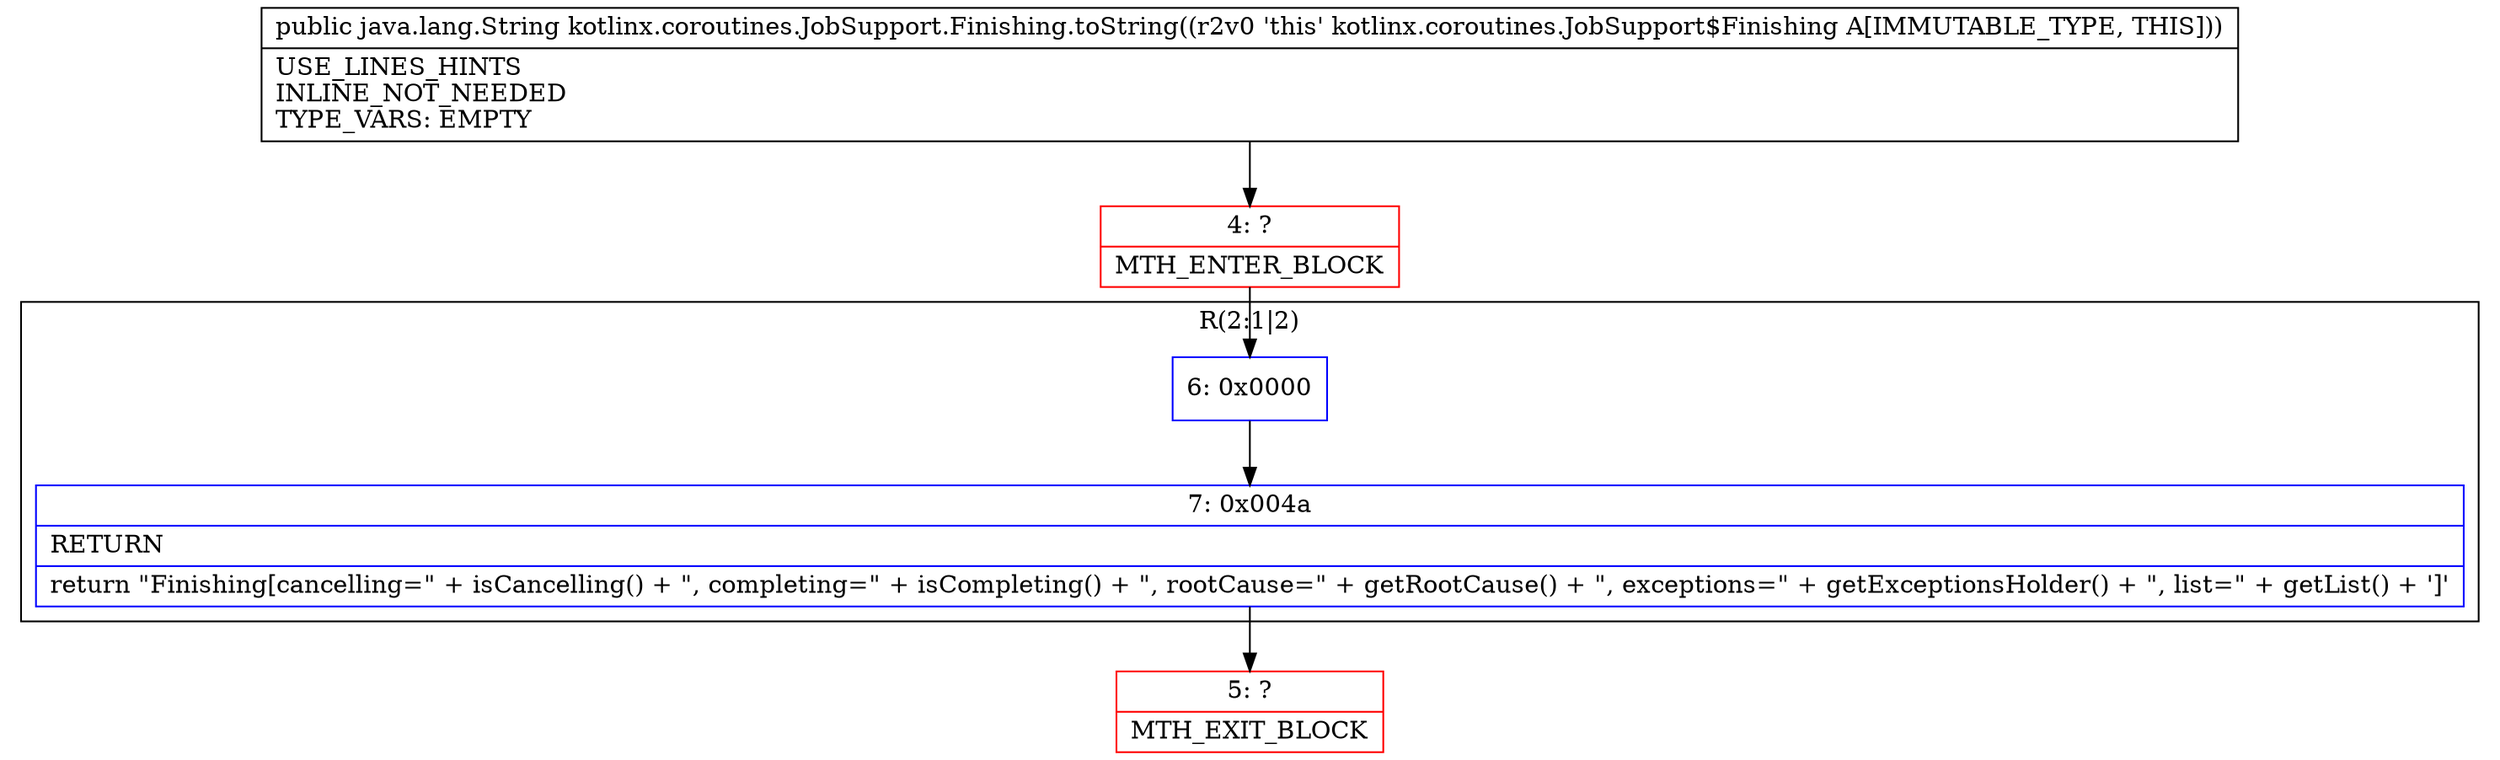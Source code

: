 digraph "CFG forkotlinx.coroutines.JobSupport.Finishing.toString()Ljava\/lang\/String;" {
subgraph cluster_Region_1943303881 {
label = "R(2:1|2)";
node [shape=record,color=blue];
Node_6 [shape=record,label="{6\:\ 0x0000}"];
Node_7 [shape=record,label="{7\:\ 0x004a|RETURN\l|return \"Finishing[cancelling=\" + isCancelling() + \", completing=\" + isCompleting() + \", rootCause=\" + getRootCause() + \", exceptions=\" + getExceptionsHolder() + \", list=\" + getList() + ']'\l}"];
}
Node_4 [shape=record,color=red,label="{4\:\ ?|MTH_ENTER_BLOCK\l}"];
Node_5 [shape=record,color=red,label="{5\:\ ?|MTH_EXIT_BLOCK\l}"];
MethodNode[shape=record,label="{public java.lang.String kotlinx.coroutines.JobSupport.Finishing.toString((r2v0 'this' kotlinx.coroutines.JobSupport$Finishing A[IMMUTABLE_TYPE, THIS]))  | USE_LINES_HINTS\lINLINE_NOT_NEEDED\lTYPE_VARS: EMPTY\l}"];
MethodNode -> Node_4;Node_6 -> Node_7;
Node_7 -> Node_5;
Node_4 -> Node_6;
}

